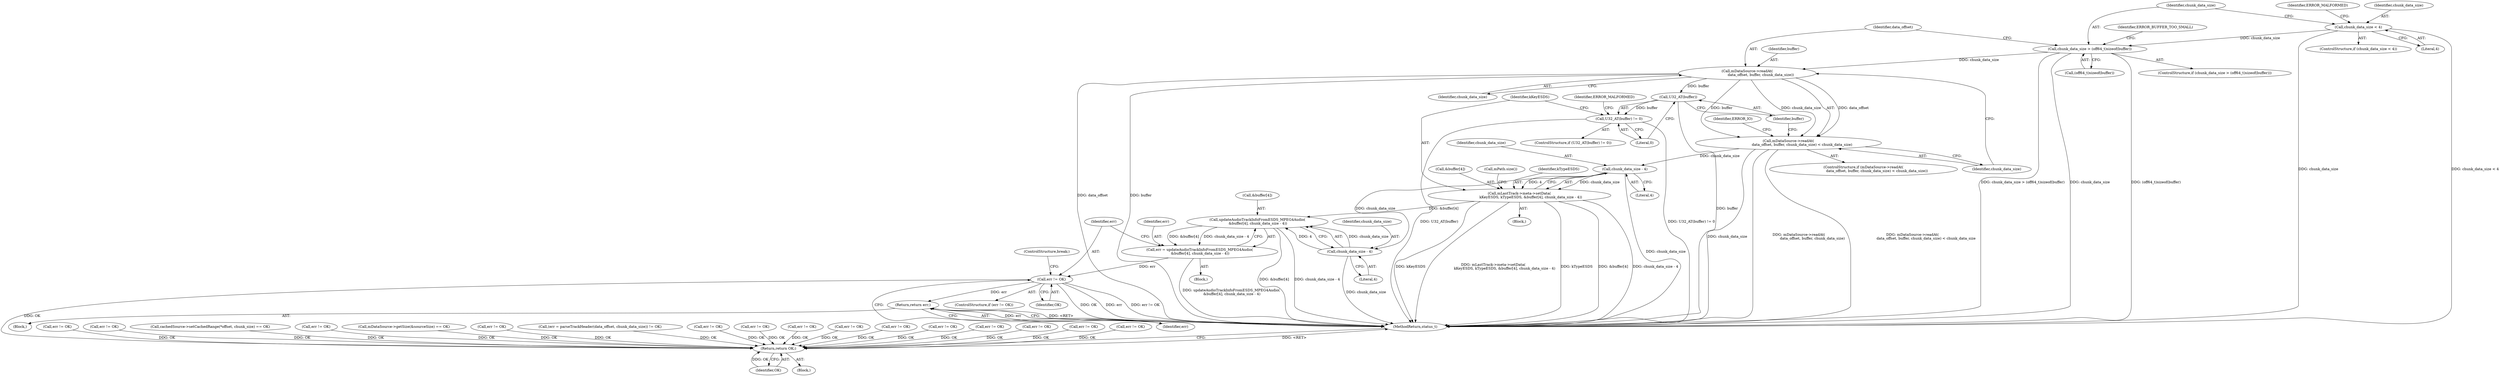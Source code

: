 digraph "0_Android_6fe85f7e15203e48df2cc3e8e1c4bc6ad49dc968@API" {
"1002074" [label="(Call,mDataSource->readAt(\n                        data_offset, buffer, chunk_data_size))"];
"1002063" [label="(Call,chunk_data_size > (off64_t)sizeof(buffer))"];
"1002055" [label="(Call,chunk_data_size < 4)"];
"1002073" [label="(Call,mDataSource->readAt(\n                        data_offset, buffer, chunk_data_size) < chunk_data_size)"];
"1002097" [label="(Call,chunk_data_size - 4)"];
"1002090" [label="(Call,mLastTrack->meta->setData(\n                    kKeyESDS, kTypeESDS, &buffer[4], chunk_data_size - 4))"];
"1002120" [label="(Call,updateAudioTrackInfoFromESDS_MPEG4Audio(\n &buffer[4], chunk_data_size - 4))"];
"1002118" [label="(Call,err = updateAudioTrackInfoFromESDS_MPEG4Audio(\n &buffer[4], chunk_data_size - 4))"];
"1002129" [label="(Call,err != OK)"];
"1002133" [label="(Return,return err;)"];
"1002929" [label="(Return,return OK;)"];
"1002125" [label="(Call,chunk_data_size - 4)"];
"1002084" [label="(Call,U32_AT(buffer))"];
"1002083" [label="(Call,U32_AT(buffer) != 0)"];
"1000565" [label="(Call,err != OK)"];
"1002064" [label="(Identifier,chunk_data_size)"];
"1002060" [label="(Identifier,ERROR_MALFORMED)"];
"1002086" [label="(Literal,0)"];
"1002090" [label="(Call,mLastTrack->meta->setData(\n                    kKeyESDS, kTypeESDS, &buffer[4], chunk_data_size - 4))"];
"1002098" [label="(Identifier,chunk_data_size)"];
"1001772" [label="(Call,err != OK)"];
"1002126" [label="(Identifier,chunk_data_size)"];
"1002931" [label="(MethodReturn,status_t)"];
"1002084" [label="(Call,U32_AT(buffer))"];
"1002128" [label="(ControlStructure,if (err != OK))"];
"1002121" [label="(Call,&buffer[4])"];
"1000394" [label="(Call,cachedSource->setCachedRange(*offset, chunk_size) == OK)"];
"1002075" [label="(Identifier,data_offset)"];
"1002118" [label="(Call,err = updateAudioTrackInfoFromESDS_MPEG4Audio(\n &buffer[4], chunk_data_size - 4))"];
"1001475" [label="(Call,err != OK)"];
"1002082" [label="(ControlStructure,if (U32_AT(buffer) != 0))"];
"1002074" [label="(Call,mDataSource->readAt(\n                        data_offset, buffer, chunk_data_size))"];
"1002062" [label="(ControlStructure,if (chunk_data_size > (off64_t)sizeof(buffer)))"];
"1002077" [label="(Identifier,chunk_data_size)"];
"1002085" [label="(Identifier,buffer)"];
"1002129" [label="(Call,err != OK)"];
"1002132" [label="(Block,)"];
"1000191" [label="(Call,mDataSource->getSize(&sourceSize) == OK)"];
"1000493" [label="(Call,err != OK)"];
"1002125" [label="(Call,chunk_data_size - 4)"];
"1002134" [label="(Identifier,err)"];
"1002081" [label="(Identifier,ERROR_IO)"];
"1002092" [label="(Identifier,kTypeESDS)"];
"1002116" [label="(Block,)"];
"1002071" [label="(Identifier,ERROR_BUFFER_TOO_SMALL)"];
"1000988" [label="(Call,(err = parseTrackHeader(data_offset, chunk_data_size)) != OK)"];
"1002130" [label="(Identifier,err)"];
"1002063" [label="(Call,chunk_data_size > (off64_t)sizeof(buffer))"];
"1002930" [label="(Identifier,OK)"];
"1002929" [label="(Return,return OK;)"];
"1002133" [label="(Return,return err;)"];
"1002120" [label="(Call,updateAudioTrackInfoFromESDS_MPEG4Audio(\n &buffer[4], chunk_data_size - 4))"];
"1001744" [label="(Call,err != OK)"];
"1001992" [label="(Call,err != OK)"];
"1002127" [label="(Literal,4)"];
"1002065" [label="(Call,(off64_t)sizeof(buffer))"];
"1002072" [label="(ControlStructure,if (mDataSource->readAt(\n                        data_offset, buffer, chunk_data_size) < chunk_data_size))"];
"1002091" [label="(Identifier,kKeyESDS)"];
"1002330" [label="(Call,err != OK)"];
"1002097" [label="(Call,chunk_data_size - 4)"];
"1002131" [label="(Identifier,OK)"];
"1002056" [label="(Identifier,chunk_data_size)"];
"1002135" [label="(ControlStructure,break;)"];
"1002083" [label="(Call,U32_AT(buffer) != 0)"];
"1002054" [label="(ControlStructure,if (chunk_data_size < 4))"];
"1001610" [label="(Call,err != OK)"];
"1002057" [label="(Literal,4)"];
"1002076" [label="(Identifier,buffer)"];
"1002078" [label="(Identifier,chunk_data_size)"];
"1002089" [label="(Identifier,ERROR_MALFORMED)"];
"1001973" [label="(Call,err != OK)"];
"1002055" [label="(Call,chunk_data_size < 4)"];
"1002103" [label="(Call,mPath.size())"];
"1002879" [label="(Call,err != OK)"];
"1002119" [label="(Identifier,err)"];
"1001791" [label="(Call,err != OK)"];
"1002073" [label="(Call,mDataSource->readAt(\n                        data_offset, buffer, chunk_data_size) < chunk_data_size)"];
"1000106" [label="(Block,)"];
"1002295" [label="(Call,err != OK)"];
"1002099" [label="(Literal,4)"];
"1002049" [label="(Block,)"];
"1002093" [label="(Call,&buffer[4])"];
"1001824" [label="(Call,err != OK)"];
"1001954" [label="(Call,err != OK)"];
"1002074" -> "1002073"  [label="AST: "];
"1002074" -> "1002077"  [label="CFG: "];
"1002075" -> "1002074"  [label="AST: "];
"1002076" -> "1002074"  [label="AST: "];
"1002077" -> "1002074"  [label="AST: "];
"1002078" -> "1002074"  [label="CFG: "];
"1002074" -> "1002931"  [label="DDG: data_offset"];
"1002074" -> "1002931"  [label="DDG: buffer"];
"1002074" -> "1002073"  [label="DDG: data_offset"];
"1002074" -> "1002073"  [label="DDG: buffer"];
"1002074" -> "1002073"  [label="DDG: chunk_data_size"];
"1002063" -> "1002074"  [label="DDG: chunk_data_size"];
"1002074" -> "1002084"  [label="DDG: buffer"];
"1002063" -> "1002062"  [label="AST: "];
"1002063" -> "1002065"  [label="CFG: "];
"1002064" -> "1002063"  [label="AST: "];
"1002065" -> "1002063"  [label="AST: "];
"1002071" -> "1002063"  [label="CFG: "];
"1002075" -> "1002063"  [label="CFG: "];
"1002063" -> "1002931"  [label="DDG: (off64_t)sizeof(buffer)"];
"1002063" -> "1002931"  [label="DDG: chunk_data_size > (off64_t)sizeof(buffer)"];
"1002063" -> "1002931"  [label="DDG: chunk_data_size"];
"1002055" -> "1002063"  [label="DDG: chunk_data_size"];
"1002055" -> "1002054"  [label="AST: "];
"1002055" -> "1002057"  [label="CFG: "];
"1002056" -> "1002055"  [label="AST: "];
"1002057" -> "1002055"  [label="AST: "];
"1002060" -> "1002055"  [label="CFG: "];
"1002064" -> "1002055"  [label="CFG: "];
"1002055" -> "1002931"  [label="DDG: chunk_data_size < 4"];
"1002055" -> "1002931"  [label="DDG: chunk_data_size"];
"1002073" -> "1002072"  [label="AST: "];
"1002073" -> "1002078"  [label="CFG: "];
"1002078" -> "1002073"  [label="AST: "];
"1002081" -> "1002073"  [label="CFG: "];
"1002085" -> "1002073"  [label="CFG: "];
"1002073" -> "1002931"  [label="DDG: mDataSource->readAt(\n                        data_offset, buffer, chunk_data_size) < chunk_data_size"];
"1002073" -> "1002931"  [label="DDG: chunk_data_size"];
"1002073" -> "1002931"  [label="DDG: mDataSource->readAt(\n                        data_offset, buffer, chunk_data_size)"];
"1002073" -> "1002097"  [label="DDG: chunk_data_size"];
"1002097" -> "1002090"  [label="AST: "];
"1002097" -> "1002099"  [label="CFG: "];
"1002098" -> "1002097"  [label="AST: "];
"1002099" -> "1002097"  [label="AST: "];
"1002090" -> "1002097"  [label="CFG: "];
"1002097" -> "1002931"  [label="DDG: chunk_data_size"];
"1002097" -> "1002090"  [label="DDG: chunk_data_size"];
"1002097" -> "1002090"  [label="DDG: 4"];
"1002097" -> "1002125"  [label="DDG: chunk_data_size"];
"1002090" -> "1002049"  [label="AST: "];
"1002091" -> "1002090"  [label="AST: "];
"1002092" -> "1002090"  [label="AST: "];
"1002093" -> "1002090"  [label="AST: "];
"1002103" -> "1002090"  [label="CFG: "];
"1002090" -> "1002931"  [label="DDG: chunk_data_size - 4"];
"1002090" -> "1002931"  [label="DDG: kKeyESDS"];
"1002090" -> "1002931"  [label="DDG: mLastTrack->meta->setData(\n                    kKeyESDS, kTypeESDS, &buffer[4], chunk_data_size - 4)"];
"1002090" -> "1002931"  [label="DDG: kTypeESDS"];
"1002090" -> "1002931"  [label="DDG: &buffer[4]"];
"1002090" -> "1002120"  [label="DDG: &buffer[4]"];
"1002120" -> "1002118"  [label="AST: "];
"1002120" -> "1002125"  [label="CFG: "];
"1002121" -> "1002120"  [label="AST: "];
"1002125" -> "1002120"  [label="AST: "];
"1002118" -> "1002120"  [label="CFG: "];
"1002120" -> "1002931"  [label="DDG: &buffer[4]"];
"1002120" -> "1002931"  [label="DDG: chunk_data_size - 4"];
"1002120" -> "1002118"  [label="DDG: &buffer[4]"];
"1002120" -> "1002118"  [label="DDG: chunk_data_size - 4"];
"1002125" -> "1002120"  [label="DDG: chunk_data_size"];
"1002125" -> "1002120"  [label="DDG: 4"];
"1002118" -> "1002116"  [label="AST: "];
"1002119" -> "1002118"  [label="AST: "];
"1002130" -> "1002118"  [label="CFG: "];
"1002118" -> "1002931"  [label="DDG: updateAudioTrackInfoFromESDS_MPEG4Audio(\n &buffer[4], chunk_data_size - 4)"];
"1002118" -> "1002129"  [label="DDG: err"];
"1002129" -> "1002128"  [label="AST: "];
"1002129" -> "1002131"  [label="CFG: "];
"1002130" -> "1002129"  [label="AST: "];
"1002131" -> "1002129"  [label="AST: "];
"1002134" -> "1002129"  [label="CFG: "];
"1002135" -> "1002129"  [label="CFG: "];
"1002129" -> "1002931"  [label="DDG: OK"];
"1002129" -> "1002931"  [label="DDG: err"];
"1002129" -> "1002931"  [label="DDG: err != OK"];
"1002129" -> "1002133"  [label="DDG: err"];
"1002129" -> "1002929"  [label="DDG: OK"];
"1002133" -> "1002132"  [label="AST: "];
"1002133" -> "1002134"  [label="CFG: "];
"1002134" -> "1002133"  [label="AST: "];
"1002931" -> "1002133"  [label="CFG: "];
"1002133" -> "1002931"  [label="DDG: <RET>"];
"1002134" -> "1002133"  [label="DDG: err"];
"1002929" -> "1000106"  [label="AST: "];
"1002929" -> "1002930"  [label="CFG: "];
"1002930" -> "1002929"  [label="AST: "];
"1002931" -> "1002929"  [label="CFG: "];
"1002929" -> "1002931"  [label="DDG: <RET>"];
"1002930" -> "1002929"  [label="DDG: OK"];
"1002295" -> "1002929"  [label="DDG: OK"];
"1000191" -> "1002929"  [label="DDG: OK"];
"1001744" -> "1002929"  [label="DDG: OK"];
"1000493" -> "1002929"  [label="DDG: OK"];
"1000565" -> "1002929"  [label="DDG: OK"];
"1001772" -> "1002929"  [label="DDG: OK"];
"1001791" -> "1002929"  [label="DDG: OK"];
"1000394" -> "1002929"  [label="DDG: OK"];
"1001973" -> "1002929"  [label="DDG: OK"];
"1002879" -> "1002929"  [label="DDG: OK"];
"1001475" -> "1002929"  [label="DDG: OK"];
"1001610" -> "1002929"  [label="DDG: OK"];
"1001992" -> "1002929"  [label="DDG: OK"];
"1001954" -> "1002929"  [label="DDG: OK"];
"1000988" -> "1002929"  [label="DDG: OK"];
"1001824" -> "1002929"  [label="DDG: OK"];
"1002330" -> "1002929"  [label="DDG: OK"];
"1002125" -> "1002127"  [label="CFG: "];
"1002126" -> "1002125"  [label="AST: "];
"1002127" -> "1002125"  [label="AST: "];
"1002125" -> "1002931"  [label="DDG: chunk_data_size"];
"1002084" -> "1002083"  [label="AST: "];
"1002084" -> "1002085"  [label="CFG: "];
"1002085" -> "1002084"  [label="AST: "];
"1002086" -> "1002084"  [label="CFG: "];
"1002084" -> "1002931"  [label="DDG: buffer"];
"1002084" -> "1002083"  [label="DDG: buffer"];
"1002083" -> "1002082"  [label="AST: "];
"1002083" -> "1002086"  [label="CFG: "];
"1002086" -> "1002083"  [label="AST: "];
"1002089" -> "1002083"  [label="CFG: "];
"1002091" -> "1002083"  [label="CFG: "];
"1002083" -> "1002931"  [label="DDG: U32_AT(buffer) != 0"];
"1002083" -> "1002931"  [label="DDG: U32_AT(buffer)"];
}
